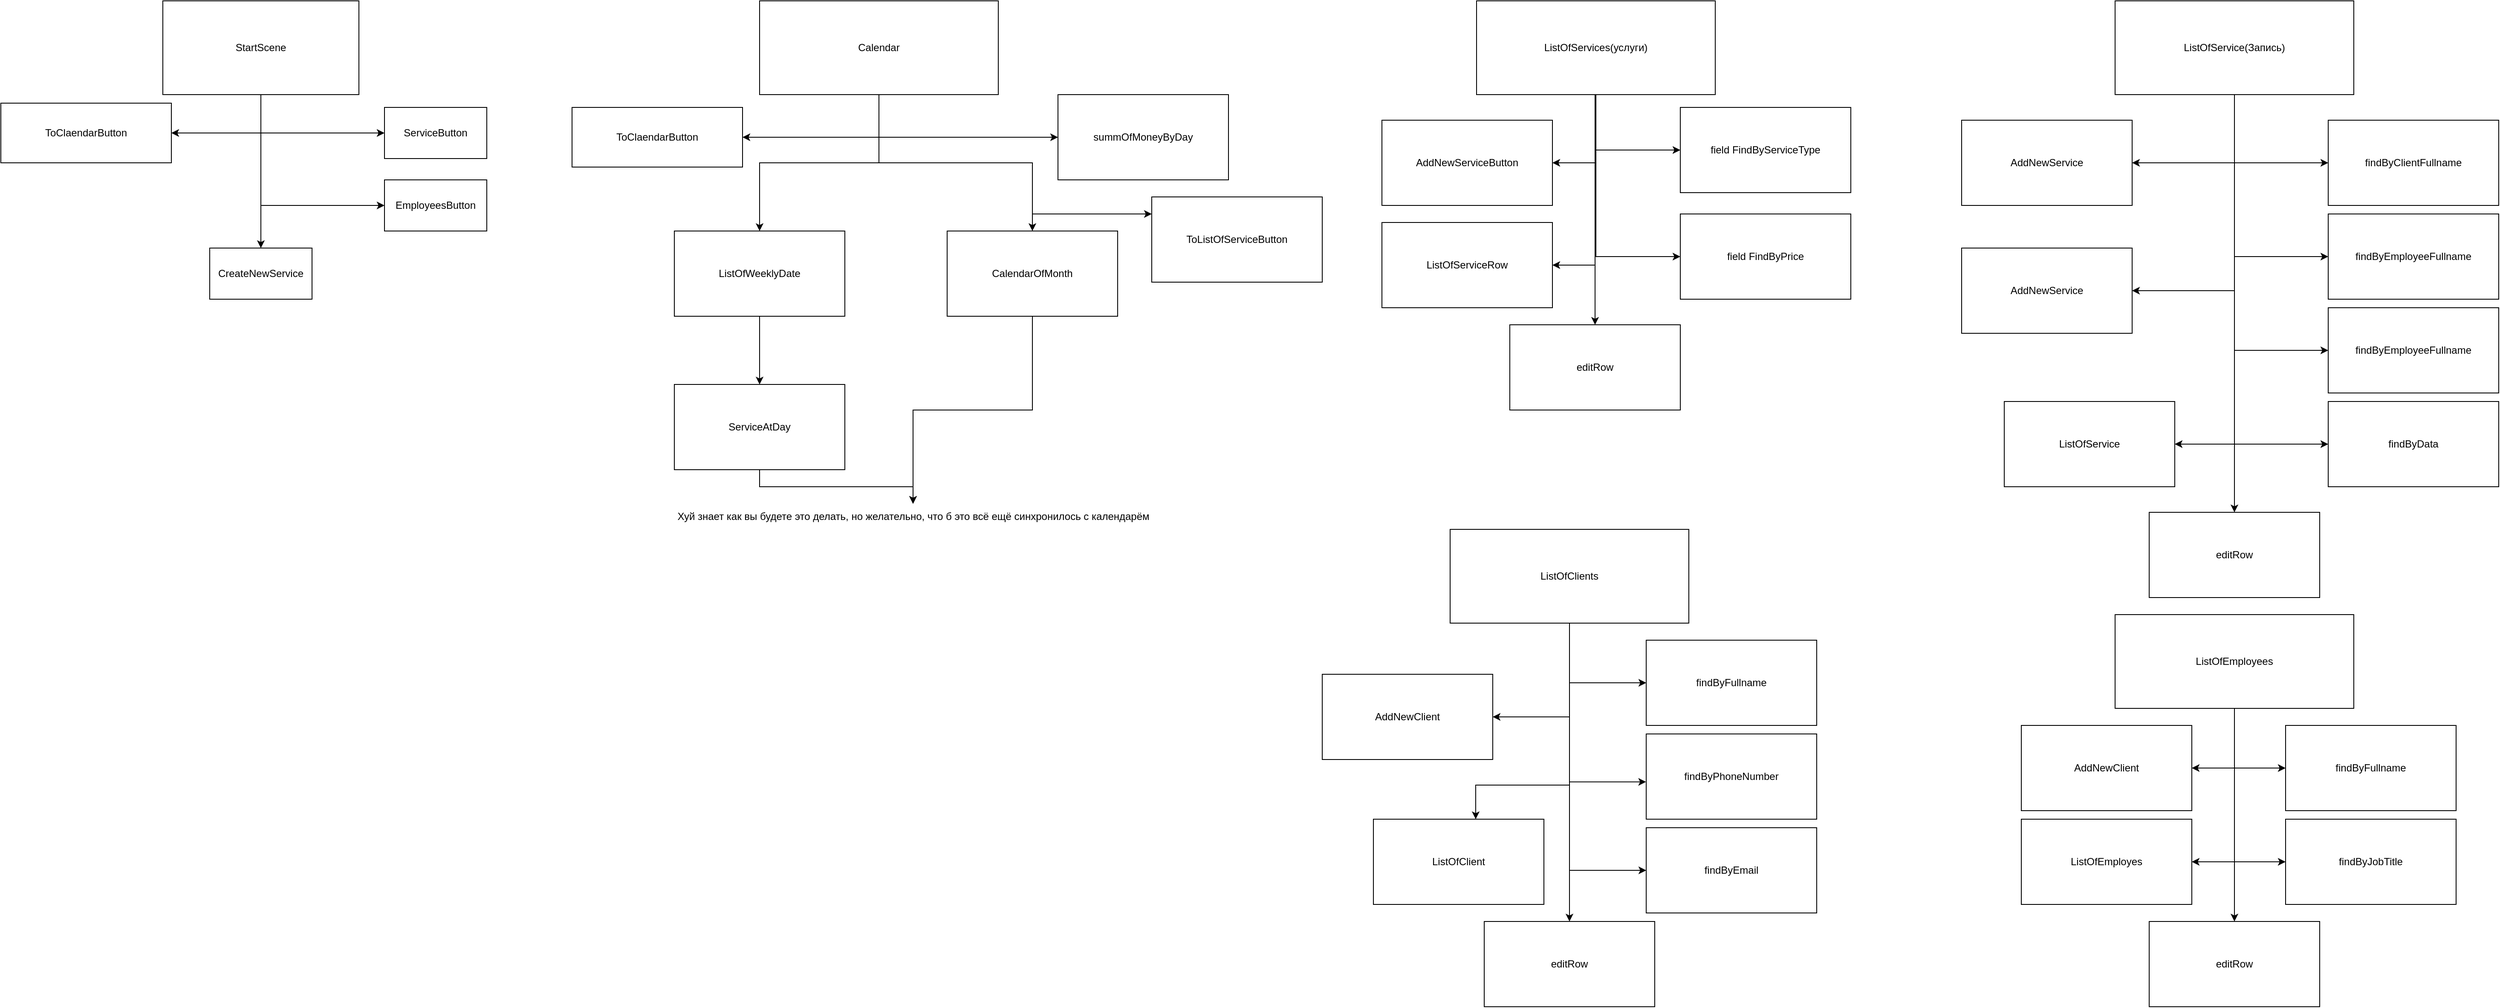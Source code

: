 <mxfile version="20.8.16" type="device"><diagram name="Page-1" id="YV-n8xzvhzKlLIykuCdC"><mxGraphModel dx="2899" dy="1201" grid="1" gridSize="10" guides="1" tooltips="1" connect="1" arrows="1" fold="1" page="1" pageScale="1" pageWidth="850" pageHeight="1100" math="0" shadow="0"><root><mxCell id="0"/><mxCell id="1" parent="0"/><mxCell id="TvVz7PUIvdUQtCBLUaRC-10" style="edgeStyle=orthogonalEdgeStyle;rounded=0;orthogonalLoop=1;jettySize=auto;html=1;entryX=1;entryY=0.5;entryDx=0;entryDy=0;" parent="1" source="TvVz7PUIvdUQtCBLUaRC-2" target="TvVz7PUIvdUQtCBLUaRC-7" edge="1"><mxGeometry relative="1" as="geometry"/></mxCell><mxCell id="TvVz7PUIvdUQtCBLUaRC-11" style="edgeStyle=orthogonalEdgeStyle;rounded=0;orthogonalLoop=1;jettySize=auto;html=1;entryX=0;entryY=0.5;entryDx=0;entryDy=0;" parent="1" source="TvVz7PUIvdUQtCBLUaRC-2" target="TvVz7PUIvdUQtCBLUaRC-3" edge="1"><mxGeometry relative="1" as="geometry"><Array as="points"><mxPoint x="195" y="195"/></Array></mxGeometry></mxCell><mxCell id="TvVz7PUIvdUQtCBLUaRC-12" style="edgeStyle=orthogonalEdgeStyle;rounded=0;orthogonalLoop=1;jettySize=auto;html=1;entryX=0;entryY=0.5;entryDx=0;entryDy=0;" parent="1" source="TvVz7PUIvdUQtCBLUaRC-2" target="TvVz7PUIvdUQtCBLUaRC-5" edge="1"><mxGeometry relative="1" as="geometry"><Array as="points"><mxPoint x="195" y="280"/></Array></mxGeometry></mxCell><mxCell id="TvVz7PUIvdUQtCBLUaRC-13" style="edgeStyle=orthogonalEdgeStyle;rounded=0;orthogonalLoop=1;jettySize=auto;html=1;" parent="1" source="TvVz7PUIvdUQtCBLUaRC-2" target="TvVz7PUIvdUQtCBLUaRC-6" edge="1"><mxGeometry relative="1" as="geometry"/></mxCell><mxCell id="TvVz7PUIvdUQtCBLUaRC-2" value="StartScene" style="rounded=0;whiteSpace=wrap;html=1;fillColor=none;" parent="1" vertex="1"><mxGeometry x="80" y="40" width="230" height="110" as="geometry"/></mxCell><mxCell id="TvVz7PUIvdUQtCBLUaRC-3" value="ServiceButton" style="rounded=0;whiteSpace=wrap;html=1;fillColor=none;" parent="1" vertex="1"><mxGeometry x="340" y="165" width="120" height="60" as="geometry"/></mxCell><mxCell id="TvVz7PUIvdUQtCBLUaRC-5" value="EmployeesButton" style="rounded=0;whiteSpace=wrap;html=1;fillColor=none;" parent="1" vertex="1"><mxGeometry x="340" y="250" width="120" height="60" as="geometry"/></mxCell><mxCell id="TvVz7PUIvdUQtCBLUaRC-6" value="CreateNewService" style="rounded=0;whiteSpace=wrap;html=1;fillColor=none;" parent="1" vertex="1"><mxGeometry x="135" y="330" width="120" height="60" as="geometry"/></mxCell><mxCell id="TvVz7PUIvdUQtCBLUaRC-7" value="ToClaendarButton" style="rounded=0;whiteSpace=wrap;html=1;fillColor=none;" parent="1" vertex="1"><mxGeometry x="-110" y="160" width="200" height="70" as="geometry"/></mxCell><mxCell id="TvVz7PUIvdUQtCBLUaRC-17" style="edgeStyle=orthogonalEdgeStyle;rounded=0;orthogonalLoop=1;jettySize=auto;html=1;entryX=1;entryY=0.5;entryDx=0;entryDy=0;" parent="1" source="TvVz7PUIvdUQtCBLUaRC-14" target="TvVz7PUIvdUQtCBLUaRC-16" edge="1"><mxGeometry relative="1" as="geometry"><Array as="points"><mxPoint x="920" y="200"/></Array></mxGeometry></mxCell><mxCell id="TvVz7PUIvdUQtCBLUaRC-24" style="edgeStyle=orthogonalEdgeStyle;rounded=0;orthogonalLoop=1;jettySize=auto;html=1;" parent="1" source="TvVz7PUIvdUQtCBLUaRC-14" target="TvVz7PUIvdUQtCBLUaRC-19" edge="1"><mxGeometry relative="1" as="geometry"/></mxCell><mxCell id="TvVz7PUIvdUQtCBLUaRC-25" style="edgeStyle=orthogonalEdgeStyle;rounded=0;orthogonalLoop=1;jettySize=auto;html=1;" parent="1" source="TvVz7PUIvdUQtCBLUaRC-14" target="TvVz7PUIvdUQtCBLUaRC-23" edge="1"><mxGeometry relative="1" as="geometry"/></mxCell><mxCell id="TvVz7PUIvdUQtCBLUaRC-27" style="edgeStyle=orthogonalEdgeStyle;rounded=0;orthogonalLoop=1;jettySize=auto;html=1;" parent="1" source="TvVz7PUIvdUQtCBLUaRC-14" target="TvVz7PUIvdUQtCBLUaRC-26" edge="1"><mxGeometry relative="1" as="geometry"><Array as="points"><mxPoint x="920" y="200"/></Array></mxGeometry></mxCell><mxCell id="TvVz7PUIvdUQtCBLUaRC-33" style="edgeStyle=orthogonalEdgeStyle;rounded=0;orthogonalLoop=1;jettySize=auto;html=1;" parent="1" source="TvVz7PUIvdUQtCBLUaRC-14" target="TvVz7PUIvdUQtCBLUaRC-32" edge="1"><mxGeometry relative="1" as="geometry"><Array as="points"><mxPoint x="920" y="230"/><mxPoint x="1100" y="230"/><mxPoint x="1100" y="290"/></Array></mxGeometry></mxCell><mxCell id="TvVz7PUIvdUQtCBLUaRC-14" value="Calendar" style="rounded=0;whiteSpace=wrap;html=1;fillColor=none;" parent="1" vertex="1"><mxGeometry x="780" y="40" width="280" height="110" as="geometry"/></mxCell><mxCell id="TvVz7PUIvdUQtCBLUaRC-16" value="ToClaendarButton" style="rounded=0;whiteSpace=wrap;html=1;fillColor=none;" parent="1" vertex="1"><mxGeometry x="560" y="165" width="200" height="70" as="geometry"/></mxCell><mxCell id="TvVz7PUIvdUQtCBLUaRC-31" style="edgeStyle=orthogonalEdgeStyle;rounded=0;orthogonalLoop=1;jettySize=auto;html=1;" parent="1" source="TvVz7PUIvdUQtCBLUaRC-18" target="TvVz7PUIvdUQtCBLUaRC-29" edge="1"><mxGeometry relative="1" as="geometry"/></mxCell><mxCell id="TvVz7PUIvdUQtCBLUaRC-18" value="ServiceAtDay" style="rounded=0;whiteSpace=wrap;html=1;fillColor=none;" parent="1" vertex="1"><mxGeometry x="680" y="490" width="200" height="100" as="geometry"/></mxCell><mxCell id="TvVz7PUIvdUQtCBLUaRC-20" style="edgeStyle=orthogonalEdgeStyle;rounded=0;orthogonalLoop=1;jettySize=auto;html=1;" parent="1" source="TvVz7PUIvdUQtCBLUaRC-19" target="TvVz7PUIvdUQtCBLUaRC-18" edge="1"><mxGeometry relative="1" as="geometry"/></mxCell><mxCell id="TvVz7PUIvdUQtCBLUaRC-19" value="ListOfWeeklyDate" style="rounded=0;whiteSpace=wrap;html=1;fillColor=none;" parent="1" vertex="1"><mxGeometry x="680" y="310" width="200" height="100" as="geometry"/></mxCell><mxCell id="TvVz7PUIvdUQtCBLUaRC-30" style="edgeStyle=orthogonalEdgeStyle;rounded=0;orthogonalLoop=1;jettySize=auto;html=1;" parent="1" source="TvVz7PUIvdUQtCBLUaRC-23" target="TvVz7PUIvdUQtCBLUaRC-29" edge="1"><mxGeometry relative="1" as="geometry"/></mxCell><mxCell id="TvVz7PUIvdUQtCBLUaRC-23" value="CalendarOfMonth" style="whiteSpace=wrap;html=1;fillColor=none;" parent="1" vertex="1"><mxGeometry x="1000" y="310" width="200" height="100" as="geometry"/></mxCell><mxCell id="TvVz7PUIvdUQtCBLUaRC-26" value="summOfMoneyByDay" style="rounded=0;whiteSpace=wrap;html=1;fillColor=none;" parent="1" vertex="1"><mxGeometry x="1130" y="150" width="200" height="100" as="geometry"/></mxCell><mxCell id="TvVz7PUIvdUQtCBLUaRC-29" value="Хуй знает как вы будете это делать, но желательно, что б это всё ещё синхронилось с календарём" style="text;html=1;align=center;verticalAlign=middle;resizable=0;points=[];autosize=1;strokeColor=none;fillColor=none;" parent="1" vertex="1"><mxGeometry x="670" y="630" width="580" height="30" as="geometry"/></mxCell><mxCell id="TvVz7PUIvdUQtCBLUaRC-32" value="ToListOfServiceButton" style="rounded=0;whiteSpace=wrap;html=1;fillColor=none;" parent="1" vertex="1"><mxGeometry x="1240" y="270" width="200" height="100" as="geometry"/></mxCell><mxCell id="-No2j0brItHT6KdmgfXP-1" style="edgeStyle=orthogonalEdgeStyle;rounded=0;orthogonalLoop=1;jettySize=auto;html=1;entryX=1;entryY=0.5;entryDx=0;entryDy=0;" parent="1" source="TvVz7PUIvdUQtCBLUaRC-34" target="TvVz7PUIvdUQtCBLUaRC-38" edge="1"><mxGeometry relative="1" as="geometry"/></mxCell><mxCell id="-No2j0brItHT6KdmgfXP-2" style="edgeStyle=orthogonalEdgeStyle;rounded=0;orthogonalLoop=1;jettySize=auto;html=1;" parent="1" source="TvVz7PUIvdUQtCBLUaRC-34" target="TvVz7PUIvdUQtCBLUaRC-39" edge="1"><mxGeometry relative="1" as="geometry"><Array as="points"><mxPoint x="1760" y="350"/></Array></mxGeometry></mxCell><mxCell id="-No2j0brItHT6KdmgfXP-5" style="edgeStyle=orthogonalEdgeStyle;rounded=0;orthogonalLoop=1;jettySize=auto;html=1;entryX=0;entryY=0.5;entryDx=0;entryDy=0;" parent="1" source="TvVz7PUIvdUQtCBLUaRC-34" target="-No2j0brItHT6KdmgfXP-3" edge="1"><mxGeometry relative="1" as="geometry"/></mxCell><mxCell id="-No2j0brItHT6KdmgfXP-7" style="edgeStyle=orthogonalEdgeStyle;rounded=0;orthogonalLoop=1;jettySize=auto;html=1;entryX=0;entryY=0.5;entryDx=0;entryDy=0;" parent="1" source="TvVz7PUIvdUQtCBLUaRC-34" target="-No2j0brItHT6KdmgfXP-6" edge="1"><mxGeometry relative="1" as="geometry"/></mxCell><mxCell id="PXOSFkj-Oo-9ewtULJbm-35" style="edgeStyle=orthogonalEdgeStyle;rounded=0;orthogonalLoop=1;jettySize=auto;html=1;" edge="1" parent="1" source="TvVz7PUIvdUQtCBLUaRC-34" target="PXOSFkj-Oo-9ewtULJbm-34"><mxGeometry relative="1" as="geometry"/></mxCell><mxCell id="TvVz7PUIvdUQtCBLUaRC-34" value="ListOfServices(услуги)" style="rounded=0;whiteSpace=wrap;html=1;fillColor=none;" parent="1" vertex="1"><mxGeometry x="1621" y="40" width="280" height="110" as="geometry"/></mxCell><mxCell id="PXOSFkj-Oo-9ewtULJbm-22" style="edgeStyle=orthogonalEdgeStyle;rounded=0;orthogonalLoop=1;jettySize=auto;html=1;entryX=1;entryY=0.5;entryDx=0;entryDy=0;" edge="1" parent="1" source="TvVz7PUIvdUQtCBLUaRC-36" target="PXOSFkj-Oo-9ewtULJbm-21"><mxGeometry relative="1" as="geometry"/></mxCell><mxCell id="PXOSFkj-Oo-9ewtULJbm-23" style="edgeStyle=orthogonalEdgeStyle;rounded=0;orthogonalLoop=1;jettySize=auto;html=1;" edge="1" parent="1" source="TvVz7PUIvdUQtCBLUaRC-36" target="PXOSFkj-Oo-9ewtULJbm-20"><mxGeometry relative="1" as="geometry"><Array as="points"><mxPoint x="1730" y="960"/><mxPoint x="1620" y="960"/></Array></mxGeometry></mxCell><mxCell id="PXOSFkj-Oo-9ewtULJbm-25" style="edgeStyle=orthogonalEdgeStyle;rounded=0;orthogonalLoop=1;jettySize=auto;html=1;entryX=0;entryY=0.5;entryDx=0;entryDy=0;" edge="1" parent="1" source="TvVz7PUIvdUQtCBLUaRC-36" target="PXOSFkj-Oo-9ewtULJbm-24"><mxGeometry relative="1" as="geometry"/></mxCell><mxCell id="PXOSFkj-Oo-9ewtULJbm-27" style="edgeStyle=orthogonalEdgeStyle;rounded=0;orthogonalLoop=1;jettySize=auto;html=1;entryX=-0.001;entryY=0.562;entryDx=0;entryDy=0;entryPerimeter=0;" edge="1" parent="1" source="TvVz7PUIvdUQtCBLUaRC-36" target="PXOSFkj-Oo-9ewtULJbm-26"><mxGeometry relative="1" as="geometry"/></mxCell><mxCell id="PXOSFkj-Oo-9ewtULJbm-29" style="edgeStyle=orthogonalEdgeStyle;rounded=0;orthogonalLoop=1;jettySize=auto;html=1;entryX=0;entryY=0.5;entryDx=0;entryDy=0;" edge="1" parent="1" source="TvVz7PUIvdUQtCBLUaRC-36" target="PXOSFkj-Oo-9ewtULJbm-28"><mxGeometry relative="1" as="geometry"/></mxCell><mxCell id="PXOSFkj-Oo-9ewtULJbm-31" style="edgeStyle=orthogonalEdgeStyle;rounded=0;orthogonalLoop=1;jettySize=auto;html=1;" edge="1" parent="1" source="TvVz7PUIvdUQtCBLUaRC-36" target="PXOSFkj-Oo-9ewtULJbm-30"><mxGeometry relative="1" as="geometry"><Array as="points"><mxPoint x="1730" y="1070"/><mxPoint x="1730" y="1070"/></Array></mxGeometry></mxCell><mxCell id="TvVz7PUIvdUQtCBLUaRC-36" value="ListOfClients" style="rounded=0;whiteSpace=wrap;html=1;fillColor=none;" parent="1" vertex="1"><mxGeometry x="1590" y="660" width="280" height="110" as="geometry"/></mxCell><mxCell id="PXOSFkj-Oo-9ewtULJbm-2" style="edgeStyle=orthogonalEdgeStyle;rounded=0;orthogonalLoop=1;jettySize=auto;html=1;entryX=1;entryY=0.5;entryDx=0;entryDy=0;" edge="1" parent="1" source="TvVz7PUIvdUQtCBLUaRC-37" target="PXOSFkj-Oo-9ewtULJbm-1"><mxGeometry relative="1" as="geometry"/></mxCell><mxCell id="PXOSFkj-Oo-9ewtULJbm-10" style="edgeStyle=orthogonalEdgeStyle;rounded=0;orthogonalLoop=1;jettySize=auto;html=1;entryX=0;entryY=0.5;entryDx=0;entryDy=0;" edge="1" parent="1" source="TvVz7PUIvdUQtCBLUaRC-37" target="PXOSFkj-Oo-9ewtULJbm-6"><mxGeometry relative="1" as="geometry"/></mxCell><mxCell id="PXOSFkj-Oo-9ewtULJbm-12" style="edgeStyle=orthogonalEdgeStyle;rounded=0;orthogonalLoop=1;jettySize=auto;html=1;entryX=0;entryY=0.5;entryDx=0;entryDy=0;" edge="1" parent="1" source="TvVz7PUIvdUQtCBLUaRC-37" target="PXOSFkj-Oo-9ewtULJbm-8"><mxGeometry relative="1" as="geometry"/></mxCell><mxCell id="PXOSFkj-Oo-9ewtULJbm-13" style="edgeStyle=orthogonalEdgeStyle;rounded=0;orthogonalLoop=1;jettySize=auto;html=1;entryX=0;entryY=0.5;entryDx=0;entryDy=0;" edge="1" parent="1" source="TvVz7PUIvdUQtCBLUaRC-37" target="PXOSFkj-Oo-9ewtULJbm-9"><mxGeometry relative="1" as="geometry"/></mxCell><mxCell id="PXOSFkj-Oo-9ewtULJbm-16" style="edgeStyle=orthogonalEdgeStyle;rounded=0;orthogonalLoop=1;jettySize=auto;html=1;entryX=0;entryY=0.5;entryDx=0;entryDy=0;" edge="1" parent="1" source="TvVz7PUIvdUQtCBLUaRC-37" target="PXOSFkj-Oo-9ewtULJbm-14"><mxGeometry relative="1" as="geometry"/></mxCell><mxCell id="PXOSFkj-Oo-9ewtULJbm-17" style="edgeStyle=orthogonalEdgeStyle;rounded=0;orthogonalLoop=1;jettySize=auto;html=1;entryX=1;entryY=0.5;entryDx=0;entryDy=0;" edge="1" parent="1" source="TvVz7PUIvdUQtCBLUaRC-37" target="PXOSFkj-Oo-9ewtULJbm-3"><mxGeometry relative="1" as="geometry"/></mxCell><mxCell id="PXOSFkj-Oo-9ewtULJbm-19" style="edgeStyle=orthogonalEdgeStyle;rounded=0;orthogonalLoop=1;jettySize=auto;html=1;entryX=1;entryY=0.5;entryDx=0;entryDy=0;" edge="1" parent="1" source="TvVz7PUIvdUQtCBLUaRC-37" target="PXOSFkj-Oo-9ewtULJbm-18"><mxGeometry relative="1" as="geometry"/></mxCell><mxCell id="PXOSFkj-Oo-9ewtULJbm-33" style="edgeStyle=orthogonalEdgeStyle;rounded=0;orthogonalLoop=1;jettySize=auto;html=1;" edge="1" parent="1" source="TvVz7PUIvdUQtCBLUaRC-37" target="PXOSFkj-Oo-9ewtULJbm-32"><mxGeometry relative="1" as="geometry"/></mxCell><mxCell id="TvVz7PUIvdUQtCBLUaRC-37" value="ListOfService(Запись)" style="rounded=0;whiteSpace=wrap;html=1;fillColor=none;" parent="1" vertex="1"><mxGeometry x="2370" y="40" width="280" height="110" as="geometry"/></mxCell><mxCell id="TvVz7PUIvdUQtCBLUaRC-38" value="AddNewServiceButton" style="rounded=0;whiteSpace=wrap;html=1;fillColor=none;" parent="1" vertex="1"><mxGeometry x="1510" y="180" width="200" height="100" as="geometry"/></mxCell><mxCell id="TvVz7PUIvdUQtCBLUaRC-39" value="ListOfServiceRow" style="whiteSpace=wrap;html=1;fillColor=none;" parent="1" vertex="1"><mxGeometry x="1510" y="300" width="200" height="100" as="geometry"/></mxCell><mxCell id="-No2j0brItHT6KdmgfXP-3" value="field FindByServiceType" style="rounded=0;whiteSpace=wrap;html=1;fillColor=none;" parent="1" vertex="1"><mxGeometry x="1860" y="165" width="200" height="100" as="geometry"/></mxCell><mxCell id="-No2j0brItHT6KdmgfXP-6" value="field FindByPrice" style="rounded=0;whiteSpace=wrap;html=1;fillColor=none;" parent="1" vertex="1"><mxGeometry x="1860" y="290" width="200" height="100" as="geometry"/></mxCell><mxCell id="PXOSFkj-Oo-9ewtULJbm-1" value="AddNewService" style="rounded=0;whiteSpace=wrap;html=1;fillColor=none;" vertex="1" parent="1"><mxGeometry x="2190" y="180" width="200" height="100" as="geometry"/></mxCell><mxCell id="PXOSFkj-Oo-9ewtULJbm-3" value="AddNewService" style="rounded=0;whiteSpace=wrap;html=1;fillColor=none;" vertex="1" parent="1"><mxGeometry x="2190" y="330" width="200" height="100" as="geometry"/></mxCell><mxCell id="PXOSFkj-Oo-9ewtULJbm-6" value="findByClientFullname" style="whiteSpace=wrap;html=1;fillColor=none;" vertex="1" parent="1"><mxGeometry x="2620" y="180" width="200" height="100" as="geometry"/></mxCell><mxCell id="PXOSFkj-Oo-9ewtULJbm-8" value="findByEmployeeFullname" style="whiteSpace=wrap;html=1;fillColor=none;" vertex="1" parent="1"><mxGeometry x="2620" y="290" width="200" height="100" as="geometry"/></mxCell><mxCell id="PXOSFkj-Oo-9ewtULJbm-9" value="findByEmployeeFullname" style="whiteSpace=wrap;html=1;fillColor=none;" vertex="1" parent="1"><mxGeometry x="2620" y="400" width="200" height="100" as="geometry"/></mxCell><mxCell id="PXOSFkj-Oo-9ewtULJbm-14" value="findByData" style="whiteSpace=wrap;html=1;fillColor=none;" vertex="1" parent="1"><mxGeometry x="2620" y="510" width="200" height="100" as="geometry"/></mxCell><mxCell id="PXOSFkj-Oo-9ewtULJbm-18" value="ListOfService" style="whiteSpace=wrap;html=1;fillColor=none;" vertex="1" parent="1"><mxGeometry x="2240" y="510" width="200" height="100" as="geometry"/></mxCell><mxCell id="PXOSFkj-Oo-9ewtULJbm-20" value="ListOfClient" style="whiteSpace=wrap;html=1;fillColor=none;" vertex="1" parent="1"><mxGeometry x="1500" y="1000" width="200" height="100" as="geometry"/></mxCell><mxCell id="PXOSFkj-Oo-9ewtULJbm-21" value="AddNewClient" style="whiteSpace=wrap;html=1;fillColor=none;" vertex="1" parent="1"><mxGeometry x="1440" y="830" width="200" height="100" as="geometry"/></mxCell><mxCell id="PXOSFkj-Oo-9ewtULJbm-24" value="findByFullname" style="rounded=0;whiteSpace=wrap;html=1;fillColor=none;" vertex="1" parent="1"><mxGeometry x="1820" y="790" width="200" height="100" as="geometry"/></mxCell><mxCell id="PXOSFkj-Oo-9ewtULJbm-26" value="findByPhoneNumber" style="rounded=0;whiteSpace=wrap;html=1;fillColor=none;" vertex="1" parent="1"><mxGeometry x="1820" y="900" width="200" height="100" as="geometry"/></mxCell><mxCell id="PXOSFkj-Oo-9ewtULJbm-28" value="findByEmail" style="rounded=0;whiteSpace=wrap;html=1;fillColor=none;" vertex="1" parent="1"><mxGeometry x="1820" y="1010" width="200" height="100" as="geometry"/></mxCell><mxCell id="PXOSFkj-Oo-9ewtULJbm-30" value="editRow" style="rounded=0;whiteSpace=wrap;html=1;fillColor=none;" vertex="1" parent="1"><mxGeometry x="1630" y="1120" width="200" height="100" as="geometry"/></mxCell><mxCell id="PXOSFkj-Oo-9ewtULJbm-32" value="editRow" style="rounded=0;whiteSpace=wrap;html=1;fillColor=none;" vertex="1" parent="1"><mxGeometry x="2410" y="640" width="200" height="100" as="geometry"/></mxCell><mxCell id="PXOSFkj-Oo-9ewtULJbm-34" value="editRow" style="rounded=0;whiteSpace=wrap;html=1;fillColor=none;" vertex="1" parent="1"><mxGeometry x="1660" y="420" width="200" height="100" as="geometry"/></mxCell><mxCell id="PXOSFkj-Oo-9ewtULJbm-41" style="edgeStyle=orthogonalEdgeStyle;rounded=0;orthogonalLoop=1;jettySize=auto;html=1;entryX=1;entryY=0.5;entryDx=0;entryDy=0;" edge="1" parent="1" source="PXOSFkj-Oo-9ewtULJbm-38" target="PXOSFkj-Oo-9ewtULJbm-40"><mxGeometry relative="1" as="geometry"/></mxCell><mxCell id="PXOSFkj-Oo-9ewtULJbm-43" style="edgeStyle=orthogonalEdgeStyle;rounded=0;orthogonalLoop=1;jettySize=auto;html=1;entryX=1;entryY=0.5;entryDx=0;entryDy=0;" edge="1" parent="1" source="PXOSFkj-Oo-9ewtULJbm-38" target="PXOSFkj-Oo-9ewtULJbm-42"><mxGeometry relative="1" as="geometry"/></mxCell><mxCell id="PXOSFkj-Oo-9ewtULJbm-44" style="edgeStyle=orthogonalEdgeStyle;rounded=0;orthogonalLoop=1;jettySize=auto;html=1;" edge="1" parent="1" source="PXOSFkj-Oo-9ewtULJbm-38" target="PXOSFkj-Oo-9ewtULJbm-39"><mxGeometry relative="1" as="geometry"/></mxCell><mxCell id="PXOSFkj-Oo-9ewtULJbm-47" style="edgeStyle=orthogonalEdgeStyle;rounded=0;orthogonalLoop=1;jettySize=auto;html=1;entryX=0;entryY=0.5;entryDx=0;entryDy=0;" edge="1" parent="1" source="PXOSFkj-Oo-9ewtULJbm-38" target="PXOSFkj-Oo-9ewtULJbm-45"><mxGeometry relative="1" as="geometry"/></mxCell><mxCell id="PXOSFkj-Oo-9ewtULJbm-49" style="edgeStyle=orthogonalEdgeStyle;rounded=0;orthogonalLoop=1;jettySize=auto;html=1;entryX=0;entryY=0.5;entryDx=0;entryDy=0;" edge="1" parent="1" source="PXOSFkj-Oo-9ewtULJbm-38" target="PXOSFkj-Oo-9ewtULJbm-48"><mxGeometry relative="1" as="geometry"/></mxCell><mxCell id="PXOSFkj-Oo-9ewtULJbm-38" value="ListOfEmployees" style="rounded=0;whiteSpace=wrap;html=1;fillColor=none;" vertex="1" parent="1"><mxGeometry x="2370" y="760" width="280" height="110" as="geometry"/></mxCell><mxCell id="PXOSFkj-Oo-9ewtULJbm-39" value="editRow" style="rounded=0;whiteSpace=wrap;html=1;fillColor=none;" vertex="1" parent="1"><mxGeometry x="2410" y="1120" width="200" height="100" as="geometry"/></mxCell><mxCell id="PXOSFkj-Oo-9ewtULJbm-40" value="AddNewClient" style="whiteSpace=wrap;html=1;fillColor=none;" vertex="1" parent="1"><mxGeometry x="2260" y="890" width="200" height="100" as="geometry"/></mxCell><mxCell id="PXOSFkj-Oo-9ewtULJbm-42" value="ListOfEmployes" style="whiteSpace=wrap;html=1;fillColor=none;" vertex="1" parent="1"><mxGeometry x="2260" y="1000" width="200" height="100" as="geometry"/></mxCell><mxCell id="PXOSFkj-Oo-9ewtULJbm-45" value="findByFullname" style="rounded=0;whiteSpace=wrap;html=1;fillColor=none;" vertex="1" parent="1"><mxGeometry x="2570" y="890" width="200" height="100" as="geometry"/></mxCell><mxCell id="PXOSFkj-Oo-9ewtULJbm-48" value="findByJobTitle" style="rounded=0;whiteSpace=wrap;html=1;fillColor=none;" vertex="1" parent="1"><mxGeometry x="2570" y="1000" width="200" height="100" as="geometry"/></mxCell></root></mxGraphModel></diagram></mxfile>